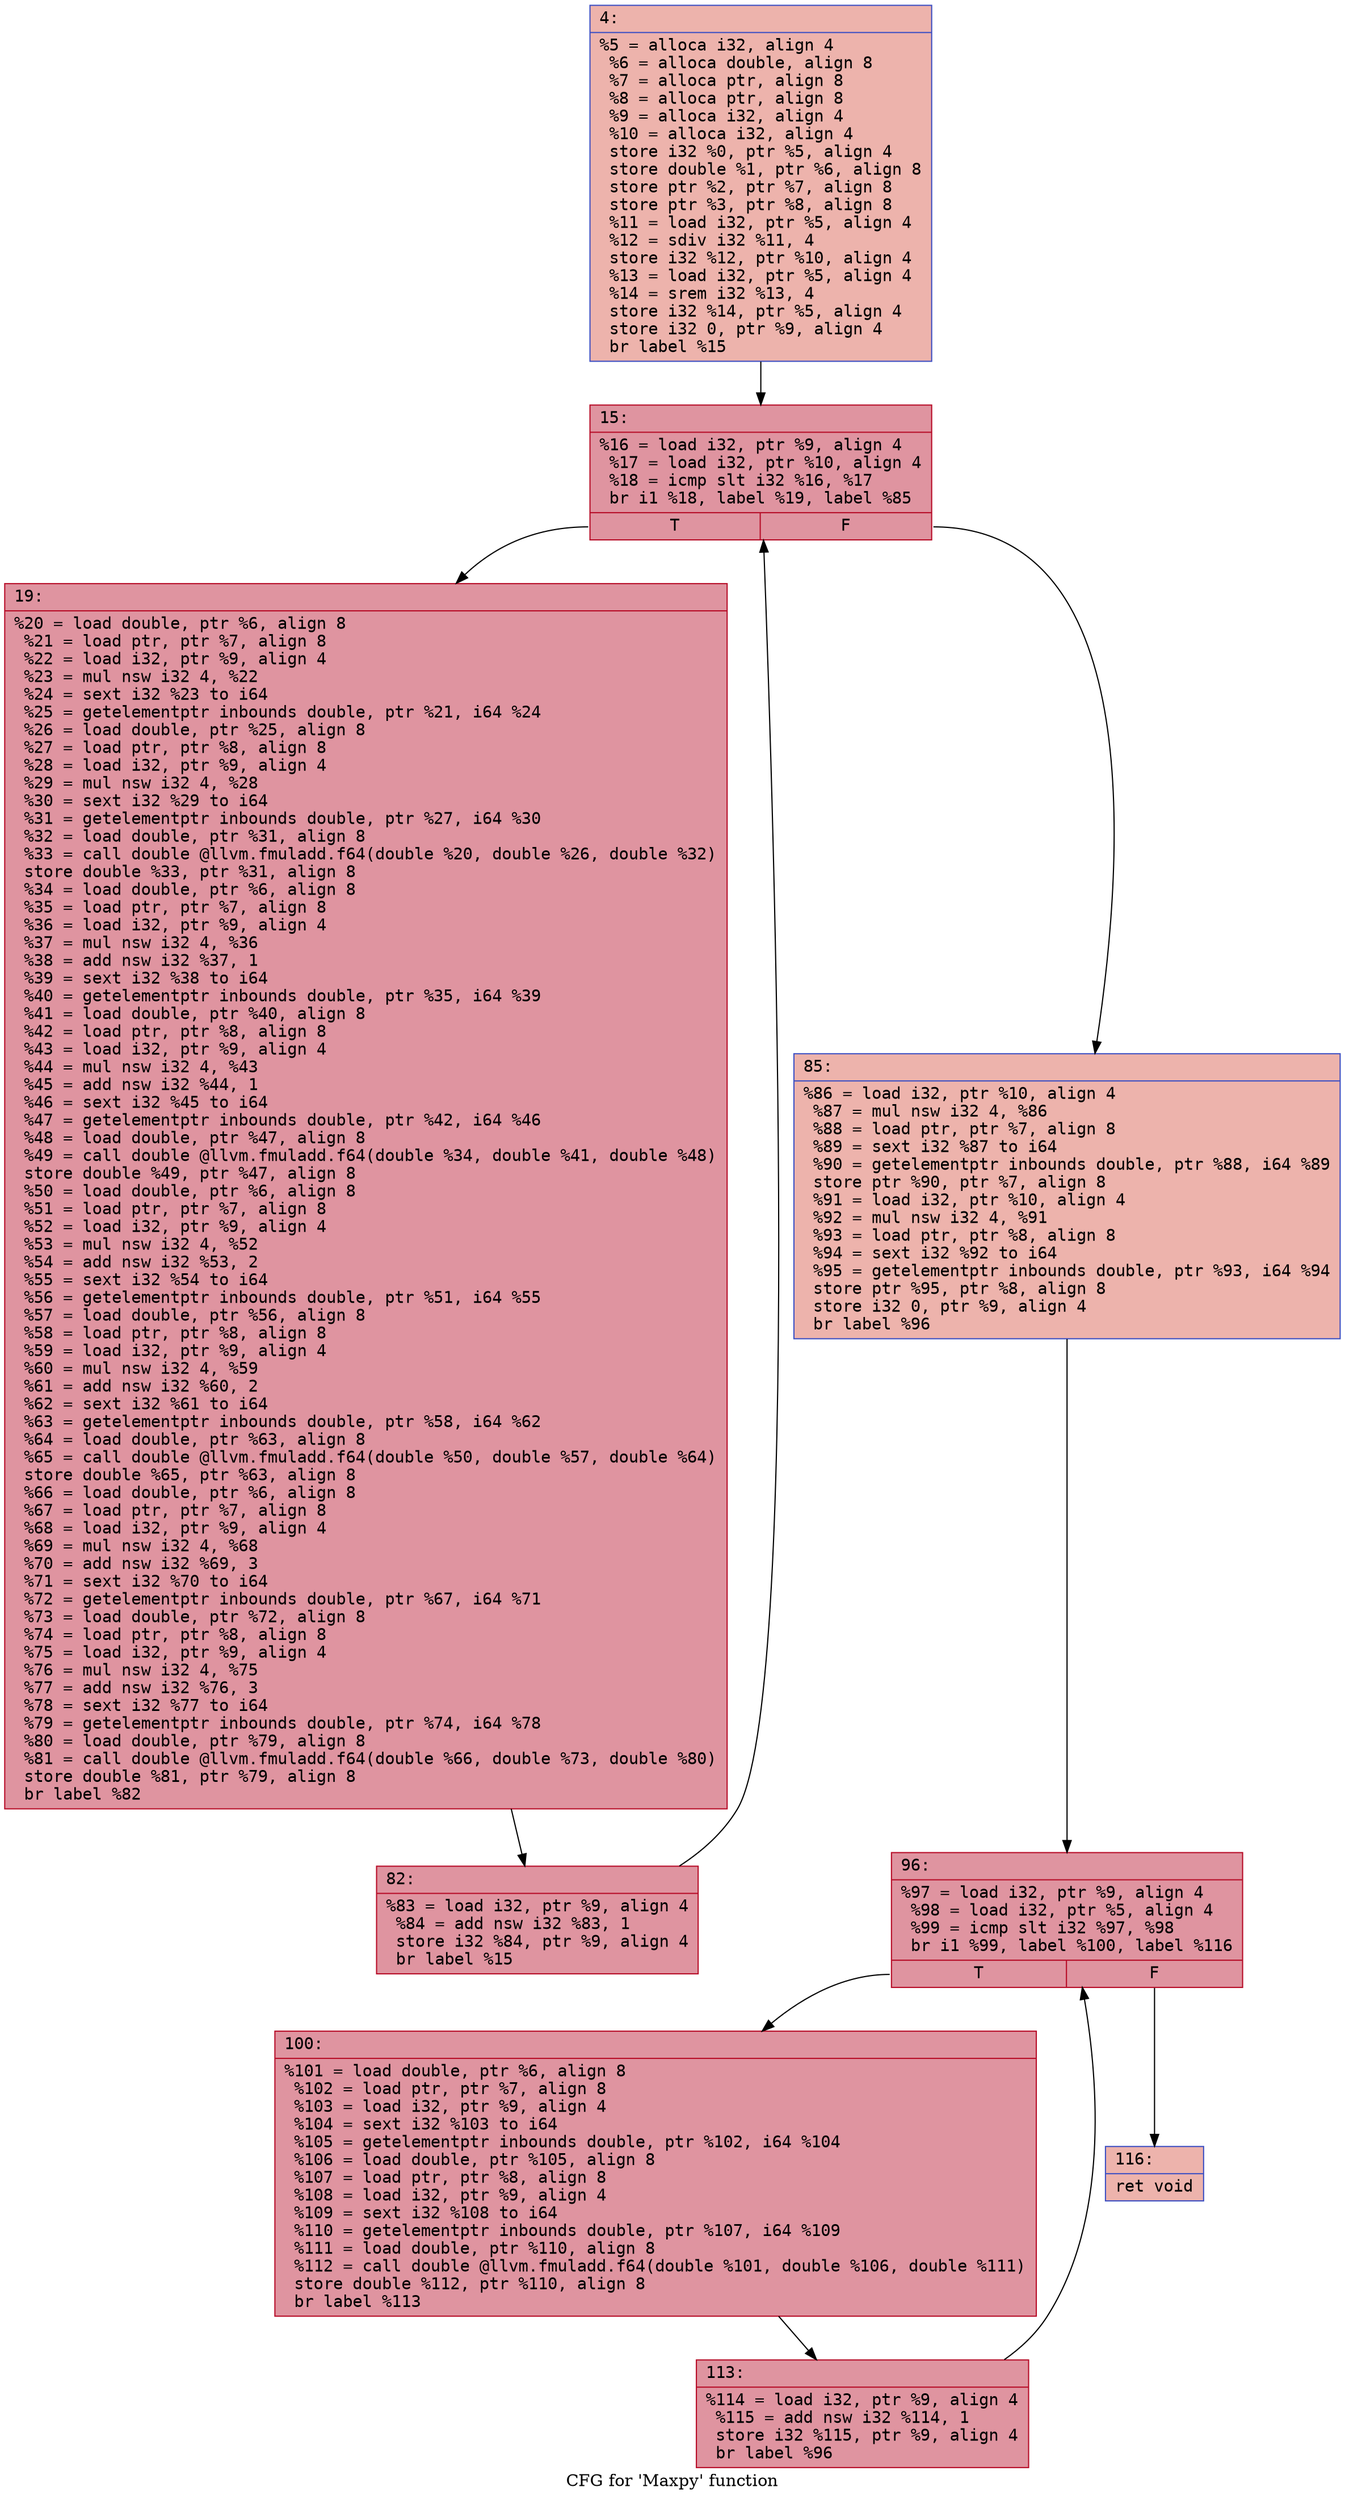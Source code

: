 digraph "CFG for 'Maxpy' function" {
	label="CFG for 'Maxpy' function";

	Node0x600002b5a580 [shape=record,color="#3d50c3ff", style=filled, fillcolor="#d6524470" fontname="Courier",label="{4:\l|  %5 = alloca i32, align 4\l  %6 = alloca double, align 8\l  %7 = alloca ptr, align 8\l  %8 = alloca ptr, align 8\l  %9 = alloca i32, align 4\l  %10 = alloca i32, align 4\l  store i32 %0, ptr %5, align 4\l  store double %1, ptr %6, align 8\l  store ptr %2, ptr %7, align 8\l  store ptr %3, ptr %8, align 8\l  %11 = load i32, ptr %5, align 4\l  %12 = sdiv i32 %11, 4\l  store i32 %12, ptr %10, align 4\l  %13 = load i32, ptr %5, align 4\l  %14 = srem i32 %13, 4\l  store i32 %14, ptr %5, align 4\l  store i32 0, ptr %9, align 4\l  br label %15\l}"];
	Node0x600002b5a580 -> Node0x600002b5a5d0[tooltip="4 -> 15\nProbability 100.00%" ];
	Node0x600002b5a5d0 [shape=record,color="#b70d28ff", style=filled, fillcolor="#b70d2870" fontname="Courier",label="{15:\l|  %16 = load i32, ptr %9, align 4\l  %17 = load i32, ptr %10, align 4\l  %18 = icmp slt i32 %16, %17\l  br i1 %18, label %19, label %85\l|{<s0>T|<s1>F}}"];
	Node0x600002b5a5d0:s0 -> Node0x600002b5a620[tooltip="15 -> 19\nProbability 96.88%" ];
	Node0x600002b5a5d0:s1 -> Node0x600002b5a6c0[tooltip="15 -> 85\nProbability 3.12%" ];
	Node0x600002b5a620 [shape=record,color="#b70d28ff", style=filled, fillcolor="#b70d2870" fontname="Courier",label="{19:\l|  %20 = load double, ptr %6, align 8\l  %21 = load ptr, ptr %7, align 8\l  %22 = load i32, ptr %9, align 4\l  %23 = mul nsw i32 4, %22\l  %24 = sext i32 %23 to i64\l  %25 = getelementptr inbounds double, ptr %21, i64 %24\l  %26 = load double, ptr %25, align 8\l  %27 = load ptr, ptr %8, align 8\l  %28 = load i32, ptr %9, align 4\l  %29 = mul nsw i32 4, %28\l  %30 = sext i32 %29 to i64\l  %31 = getelementptr inbounds double, ptr %27, i64 %30\l  %32 = load double, ptr %31, align 8\l  %33 = call double @llvm.fmuladd.f64(double %20, double %26, double %32)\l  store double %33, ptr %31, align 8\l  %34 = load double, ptr %6, align 8\l  %35 = load ptr, ptr %7, align 8\l  %36 = load i32, ptr %9, align 4\l  %37 = mul nsw i32 4, %36\l  %38 = add nsw i32 %37, 1\l  %39 = sext i32 %38 to i64\l  %40 = getelementptr inbounds double, ptr %35, i64 %39\l  %41 = load double, ptr %40, align 8\l  %42 = load ptr, ptr %8, align 8\l  %43 = load i32, ptr %9, align 4\l  %44 = mul nsw i32 4, %43\l  %45 = add nsw i32 %44, 1\l  %46 = sext i32 %45 to i64\l  %47 = getelementptr inbounds double, ptr %42, i64 %46\l  %48 = load double, ptr %47, align 8\l  %49 = call double @llvm.fmuladd.f64(double %34, double %41, double %48)\l  store double %49, ptr %47, align 8\l  %50 = load double, ptr %6, align 8\l  %51 = load ptr, ptr %7, align 8\l  %52 = load i32, ptr %9, align 4\l  %53 = mul nsw i32 4, %52\l  %54 = add nsw i32 %53, 2\l  %55 = sext i32 %54 to i64\l  %56 = getelementptr inbounds double, ptr %51, i64 %55\l  %57 = load double, ptr %56, align 8\l  %58 = load ptr, ptr %8, align 8\l  %59 = load i32, ptr %9, align 4\l  %60 = mul nsw i32 4, %59\l  %61 = add nsw i32 %60, 2\l  %62 = sext i32 %61 to i64\l  %63 = getelementptr inbounds double, ptr %58, i64 %62\l  %64 = load double, ptr %63, align 8\l  %65 = call double @llvm.fmuladd.f64(double %50, double %57, double %64)\l  store double %65, ptr %63, align 8\l  %66 = load double, ptr %6, align 8\l  %67 = load ptr, ptr %7, align 8\l  %68 = load i32, ptr %9, align 4\l  %69 = mul nsw i32 4, %68\l  %70 = add nsw i32 %69, 3\l  %71 = sext i32 %70 to i64\l  %72 = getelementptr inbounds double, ptr %67, i64 %71\l  %73 = load double, ptr %72, align 8\l  %74 = load ptr, ptr %8, align 8\l  %75 = load i32, ptr %9, align 4\l  %76 = mul nsw i32 4, %75\l  %77 = add nsw i32 %76, 3\l  %78 = sext i32 %77 to i64\l  %79 = getelementptr inbounds double, ptr %74, i64 %78\l  %80 = load double, ptr %79, align 8\l  %81 = call double @llvm.fmuladd.f64(double %66, double %73, double %80)\l  store double %81, ptr %79, align 8\l  br label %82\l}"];
	Node0x600002b5a620 -> Node0x600002b5a670[tooltip="19 -> 82\nProbability 100.00%" ];
	Node0x600002b5a670 [shape=record,color="#b70d28ff", style=filled, fillcolor="#b70d2870" fontname="Courier",label="{82:\l|  %83 = load i32, ptr %9, align 4\l  %84 = add nsw i32 %83, 1\l  store i32 %84, ptr %9, align 4\l  br label %15\l}"];
	Node0x600002b5a670 -> Node0x600002b5a5d0[tooltip="82 -> 15\nProbability 100.00%" ];
	Node0x600002b5a6c0 [shape=record,color="#3d50c3ff", style=filled, fillcolor="#d6524470" fontname="Courier",label="{85:\l|  %86 = load i32, ptr %10, align 4\l  %87 = mul nsw i32 4, %86\l  %88 = load ptr, ptr %7, align 8\l  %89 = sext i32 %87 to i64\l  %90 = getelementptr inbounds double, ptr %88, i64 %89\l  store ptr %90, ptr %7, align 8\l  %91 = load i32, ptr %10, align 4\l  %92 = mul nsw i32 4, %91\l  %93 = load ptr, ptr %8, align 8\l  %94 = sext i32 %92 to i64\l  %95 = getelementptr inbounds double, ptr %93, i64 %94\l  store ptr %95, ptr %8, align 8\l  store i32 0, ptr %9, align 4\l  br label %96\l}"];
	Node0x600002b5a6c0 -> Node0x600002b5a710[tooltip="85 -> 96\nProbability 100.00%" ];
	Node0x600002b5a710 [shape=record,color="#b70d28ff", style=filled, fillcolor="#b70d2870" fontname="Courier",label="{96:\l|  %97 = load i32, ptr %9, align 4\l  %98 = load i32, ptr %5, align 4\l  %99 = icmp slt i32 %97, %98\l  br i1 %99, label %100, label %116\l|{<s0>T|<s1>F}}"];
	Node0x600002b5a710:s0 -> Node0x600002b5a760[tooltip="96 -> 100\nProbability 96.88%" ];
	Node0x600002b5a710:s1 -> Node0x600002b5a800[tooltip="96 -> 116\nProbability 3.12%" ];
	Node0x600002b5a760 [shape=record,color="#b70d28ff", style=filled, fillcolor="#b70d2870" fontname="Courier",label="{100:\l|  %101 = load double, ptr %6, align 8\l  %102 = load ptr, ptr %7, align 8\l  %103 = load i32, ptr %9, align 4\l  %104 = sext i32 %103 to i64\l  %105 = getelementptr inbounds double, ptr %102, i64 %104\l  %106 = load double, ptr %105, align 8\l  %107 = load ptr, ptr %8, align 8\l  %108 = load i32, ptr %9, align 4\l  %109 = sext i32 %108 to i64\l  %110 = getelementptr inbounds double, ptr %107, i64 %109\l  %111 = load double, ptr %110, align 8\l  %112 = call double @llvm.fmuladd.f64(double %101, double %106, double %111)\l  store double %112, ptr %110, align 8\l  br label %113\l}"];
	Node0x600002b5a760 -> Node0x600002b5a7b0[tooltip="100 -> 113\nProbability 100.00%" ];
	Node0x600002b5a7b0 [shape=record,color="#b70d28ff", style=filled, fillcolor="#b70d2870" fontname="Courier",label="{113:\l|  %114 = load i32, ptr %9, align 4\l  %115 = add nsw i32 %114, 1\l  store i32 %115, ptr %9, align 4\l  br label %96\l}"];
	Node0x600002b5a7b0 -> Node0x600002b5a710[tooltip="113 -> 96\nProbability 100.00%" ];
	Node0x600002b5a800 [shape=record,color="#3d50c3ff", style=filled, fillcolor="#d6524470" fontname="Courier",label="{116:\l|  ret void\l}"];
}
